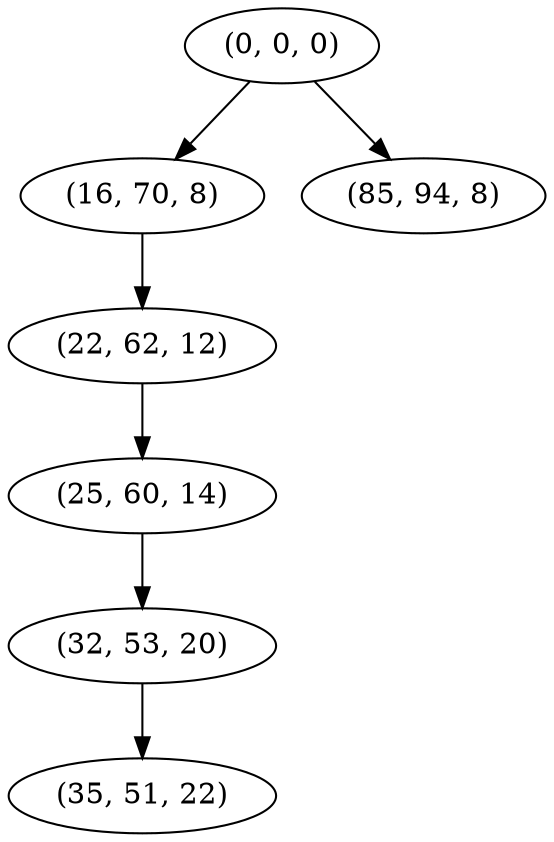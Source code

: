 digraph tree {
    "(0, 0, 0)";
    "(16, 70, 8)";
    "(22, 62, 12)";
    "(25, 60, 14)";
    "(32, 53, 20)";
    "(35, 51, 22)";
    "(85, 94, 8)";
    "(0, 0, 0)" -> "(16, 70, 8)";
    "(0, 0, 0)" -> "(85, 94, 8)";
    "(16, 70, 8)" -> "(22, 62, 12)";
    "(22, 62, 12)" -> "(25, 60, 14)";
    "(25, 60, 14)" -> "(32, 53, 20)";
    "(32, 53, 20)" -> "(35, 51, 22)";
}
